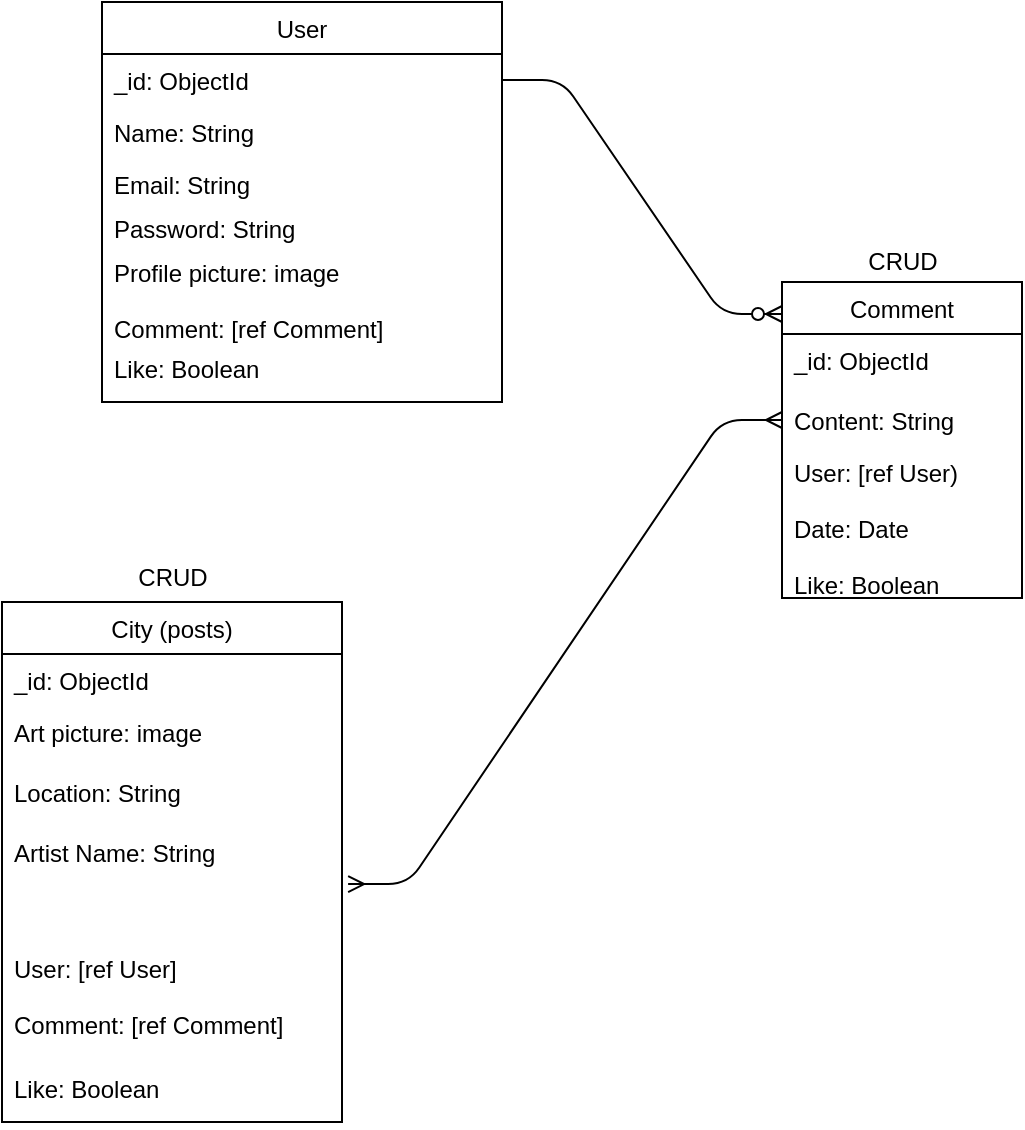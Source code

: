<mxfile version="15.5.2" type="device"><diagram id="R2lEEEUBdFMjLlhIrx00" name="Page-1"><mxGraphModel dx="842" dy="589" grid="1" gridSize="10" guides="1" tooltips="1" connect="1" arrows="1" fold="1" page="1" pageScale="1" pageWidth="850" pageHeight="1100" math="0" shadow="0" extFonts="Permanent Marker^https://fonts.googleapis.com/css?family=Permanent+Marker"><root><mxCell id="0"/><mxCell id="1" parent="0"/><mxCell id="Tp4lkixFV1RsVsISwBe1-11" value="User" style="swimlane;fontStyle=0;childLayout=stackLayout;horizontal=1;startSize=26;fillColor=none;horizontalStack=0;resizeParent=1;resizeParentMax=0;resizeLast=0;collapsible=1;marginBottom=0;" parent="1" vertex="1"><mxGeometry x="280" y="50" width="200" height="200" as="geometry"/></mxCell><mxCell id="Tp4lkixFV1RsVsISwBe1-12" value="_id: ObjectId" style="text;strokeColor=none;fillColor=none;align=left;verticalAlign=top;spacingLeft=4;spacingRight=4;overflow=hidden;rotatable=0;points=[[0,0.5],[1,0.5]];portConstraint=eastwest;" parent="Tp4lkixFV1RsVsISwBe1-11" vertex="1"><mxGeometry y="26" width="200" height="26" as="geometry"/></mxCell><mxCell id="Tp4lkixFV1RsVsISwBe1-13" value="Name: String&#10;&#10;" style="text;strokeColor=none;fillColor=none;align=left;verticalAlign=top;spacingLeft=4;spacingRight=4;overflow=hidden;rotatable=0;points=[[0,0.5],[1,0.5]];portConstraint=eastwest;" parent="Tp4lkixFV1RsVsISwBe1-11" vertex="1"><mxGeometry y="52" width="200" height="26" as="geometry"/></mxCell><mxCell id="wyVPsDMHl-dBEXoj5cJ--5" value="Email: String" style="text;strokeColor=none;fillColor=none;spacingLeft=4;spacingRight=4;overflow=hidden;rotatable=0;points=[[0,0.5],[1,0.5]];portConstraint=eastwest;fontSize=12;" parent="Tp4lkixFV1RsVsISwBe1-11" vertex="1"><mxGeometry y="78" width="200" height="22" as="geometry"/></mxCell><mxCell id="wyVPsDMHl-dBEXoj5cJ--6" value="Password: String" style="text;strokeColor=none;fillColor=none;spacingLeft=4;spacingRight=4;overflow=hidden;rotatable=0;points=[[0,0.5],[1,0.5]];portConstraint=eastwest;fontSize=12;" parent="Tp4lkixFV1RsVsISwBe1-11" vertex="1"><mxGeometry y="100" width="200" height="22" as="geometry"/></mxCell><mxCell id="Tp4lkixFV1RsVsISwBe1-14" value="Profile picture: image&#10;&#10;Comment: [ref Comment]" style="text;strokeColor=none;fillColor=none;align=left;verticalAlign=top;spacingLeft=4;spacingRight=4;overflow=hidden;rotatable=0;points=[[0,0.5],[1,0.5]];portConstraint=eastwest;" parent="Tp4lkixFV1RsVsISwBe1-11" vertex="1"><mxGeometry y="122" width="200" height="28" as="geometry"/></mxCell><mxCell id="wyVPsDMHl-dBEXoj5cJ--7" value="Comment: [ref Comment]&#10;" style="text;strokeColor=none;fillColor=none;spacingLeft=4;spacingRight=4;overflow=hidden;rotatable=0;points=[[0,0.5],[1,0.5]];portConstraint=eastwest;fontSize=12;" parent="Tp4lkixFV1RsVsISwBe1-11" vertex="1"><mxGeometry y="150" width="200" height="20" as="geometry"/></mxCell><mxCell id="wyVPsDMHl-dBEXoj5cJ--8" value="Like: Boolean" style="text;strokeColor=none;fillColor=none;spacingLeft=4;spacingRight=4;overflow=hidden;rotatable=0;points=[[0,0.5],[1,0.5]];portConstraint=eastwest;fontSize=12;" parent="Tp4lkixFV1RsVsISwBe1-11" vertex="1"><mxGeometry y="170" width="200" height="30" as="geometry"/></mxCell><mxCell id="Tp4lkixFV1RsVsISwBe1-15" value="City (posts)" style="swimlane;fontStyle=0;childLayout=stackLayout;horizontal=1;startSize=26;fillColor=none;horizontalStack=0;resizeParent=1;resizeParentMax=0;resizeLast=0;collapsible=1;marginBottom=0;" parent="1" vertex="1"><mxGeometry x="230" y="350" width="170" height="260" as="geometry"/></mxCell><mxCell id="Tp4lkixFV1RsVsISwBe1-16" value="_id: ObjectId" style="text;strokeColor=none;fillColor=none;align=left;verticalAlign=top;spacingLeft=4;spacingRight=4;overflow=hidden;rotatable=0;points=[[0,0.5],[1,0.5]];portConstraint=eastwest;" parent="Tp4lkixFV1RsVsISwBe1-15" vertex="1"><mxGeometry y="26" width="170" height="26" as="geometry"/></mxCell><mxCell id="Tp4lkixFV1RsVsISwBe1-46" value="Art picture: image" style="text;strokeColor=none;fillColor=none;spacingLeft=4;spacingRight=4;overflow=hidden;rotatable=0;points=[[0,0.5],[1,0.5]];portConstraint=eastwest;fontSize=12;" parent="Tp4lkixFV1RsVsISwBe1-15" vertex="1"><mxGeometry y="52" width="170" height="30" as="geometry"/></mxCell><mxCell id="wyVPsDMHl-dBEXoj5cJ--2" value="Location: String" style="text;strokeColor=none;fillColor=none;spacingLeft=4;spacingRight=4;overflow=hidden;rotatable=0;points=[[0,0.5],[1,0.5]];portConstraint=eastwest;fontSize=12;" parent="Tp4lkixFV1RsVsISwBe1-15" vertex="1"><mxGeometry y="82" width="170" height="30" as="geometry"/></mxCell><mxCell id="wyVPsDMHl-dBEXoj5cJ--3" value="Artist Name: String" style="text;strokeColor=none;fillColor=none;spacingLeft=4;spacingRight=4;overflow=hidden;rotatable=0;points=[[0,0.5],[1,0.5]];portConstraint=eastwest;fontSize=12;" parent="Tp4lkixFV1RsVsISwBe1-15" vertex="1"><mxGeometry y="112" width="170" height="30" as="geometry"/></mxCell><mxCell id="Tp4lkixFV1RsVsISwBe1-17" value="&#10;&#10;User: [ref User]&#10;&#10;Comment: [ref Comment]&#10;" style="text;strokeColor=none;fillColor=none;align=left;verticalAlign=top;spacingLeft=4;spacingRight=4;overflow=hidden;rotatable=0;points=[[0,0.5],[1,0.5]];portConstraint=eastwest;" parent="Tp4lkixFV1RsVsISwBe1-15" vertex="1"><mxGeometry y="142" width="170" height="88" as="geometry"/></mxCell><mxCell id="wyVPsDMHl-dBEXoj5cJ--4" value="Like: Boolean " style="text;strokeColor=none;fillColor=none;spacingLeft=4;spacingRight=4;overflow=hidden;rotatable=0;points=[[0,0.5],[1,0.5]];portConstraint=eastwest;fontSize=12;" parent="Tp4lkixFV1RsVsISwBe1-15" vertex="1"><mxGeometry y="230" width="170" height="30" as="geometry"/></mxCell><mxCell id="Tp4lkixFV1RsVsISwBe1-33" value="Comment" style="swimlane;fontStyle=0;childLayout=stackLayout;horizontal=1;startSize=26;fillColor=none;horizontalStack=0;resizeParent=1;resizeParentMax=0;resizeLast=0;collapsible=1;marginBottom=0;" parent="1" vertex="1"><mxGeometry x="620" y="190" width="120" height="158" as="geometry"/></mxCell><mxCell id="Tp4lkixFV1RsVsISwBe1-45" value="_id: ObjectId" style="text;strokeColor=none;fillColor=none;spacingLeft=4;spacingRight=4;overflow=hidden;rotatable=0;points=[[0,0.5],[1,0.5]];portConstraint=eastwest;fontSize=12;" parent="Tp4lkixFV1RsVsISwBe1-33" vertex="1"><mxGeometry y="26" width="120" height="30" as="geometry"/></mxCell><mxCell id="Tp4lkixFV1RsVsISwBe1-34" value="Content: String" style="text;strokeColor=none;fillColor=none;align=left;verticalAlign=top;spacingLeft=4;spacingRight=4;overflow=hidden;rotatable=0;points=[[0,0.5],[1,0.5]];portConstraint=eastwest;" parent="Tp4lkixFV1RsVsISwBe1-33" vertex="1"><mxGeometry y="56" width="120" height="26" as="geometry"/></mxCell><mxCell id="Tp4lkixFV1RsVsISwBe1-36" value="User: [ref User)" style="text;strokeColor=none;fillColor=none;align=left;verticalAlign=top;spacingLeft=4;spacingRight=4;overflow=hidden;rotatable=0;points=[[0,0.5],[1,0.5]];portConstraint=eastwest;" parent="Tp4lkixFV1RsVsISwBe1-33" vertex="1"><mxGeometry y="82" width="120" height="28" as="geometry"/></mxCell><mxCell id="Tp4lkixFV1RsVsISwBe1-35" value="Date: Date&#10;&#10;Like: Boolean" style="text;strokeColor=none;fillColor=none;align=left;verticalAlign=top;spacingLeft=4;spacingRight=4;overflow=hidden;rotatable=0;points=[[0,0.5],[1,0.5]];portConstraint=eastwest;" parent="Tp4lkixFV1RsVsISwBe1-33" vertex="1"><mxGeometry y="110" width="120" height="48" as="geometry"/></mxCell><mxCell id="Tp4lkixFV1RsVsISwBe1-37" value="CRUD" style="text;html=1;align=center;verticalAlign=middle;resizable=0;points=[];autosize=1;strokeColor=none;" parent="1" vertex="1"><mxGeometry x="290" y="328" width="50" height="20" as="geometry"/></mxCell><mxCell id="Tp4lkixFV1RsVsISwBe1-43" value="CRUD" style="text;html=1;align=center;verticalAlign=middle;resizable=0;points=[];autosize=1;strokeColor=none;" parent="1" vertex="1"><mxGeometry x="655" y="170" width="50" height="20" as="geometry"/></mxCell><mxCell id="Tp4lkixFV1RsVsISwBe1-49" value="" style="edgeStyle=entityRelationEdgeStyle;fontSize=12;html=1;endArrow=ERzeroToMany;endFill=1;exitX=1;exitY=0.5;exitDx=0;exitDy=0;" parent="1" source="Tp4lkixFV1RsVsISwBe1-12" edge="1"><mxGeometry width="100" height="100" relative="1" as="geometry"><mxPoint x="480" y="140" as="sourcePoint"/><mxPoint x="620" y="206" as="targetPoint"/></mxGeometry></mxCell><mxCell id="Tp4lkixFV1RsVsISwBe1-51" value="" style="edgeStyle=entityRelationEdgeStyle;fontSize=12;html=1;endArrow=ERmany;startArrow=ERmany;entryX=0;entryY=0.5;entryDx=0;entryDy=0;exitX=1.018;exitY=-0.011;exitDx=0;exitDy=0;exitPerimeter=0;" parent="1" source="Tp4lkixFV1RsVsISwBe1-17" target="Tp4lkixFV1RsVsISwBe1-34" edge="1"><mxGeometry width="100" height="100" relative="1" as="geometry"><mxPoint x="490" y="370" as="sourcePoint"/><mxPoint x="590" y="270" as="targetPoint"/></mxGeometry></mxCell></root></mxGraphModel></diagram></mxfile>